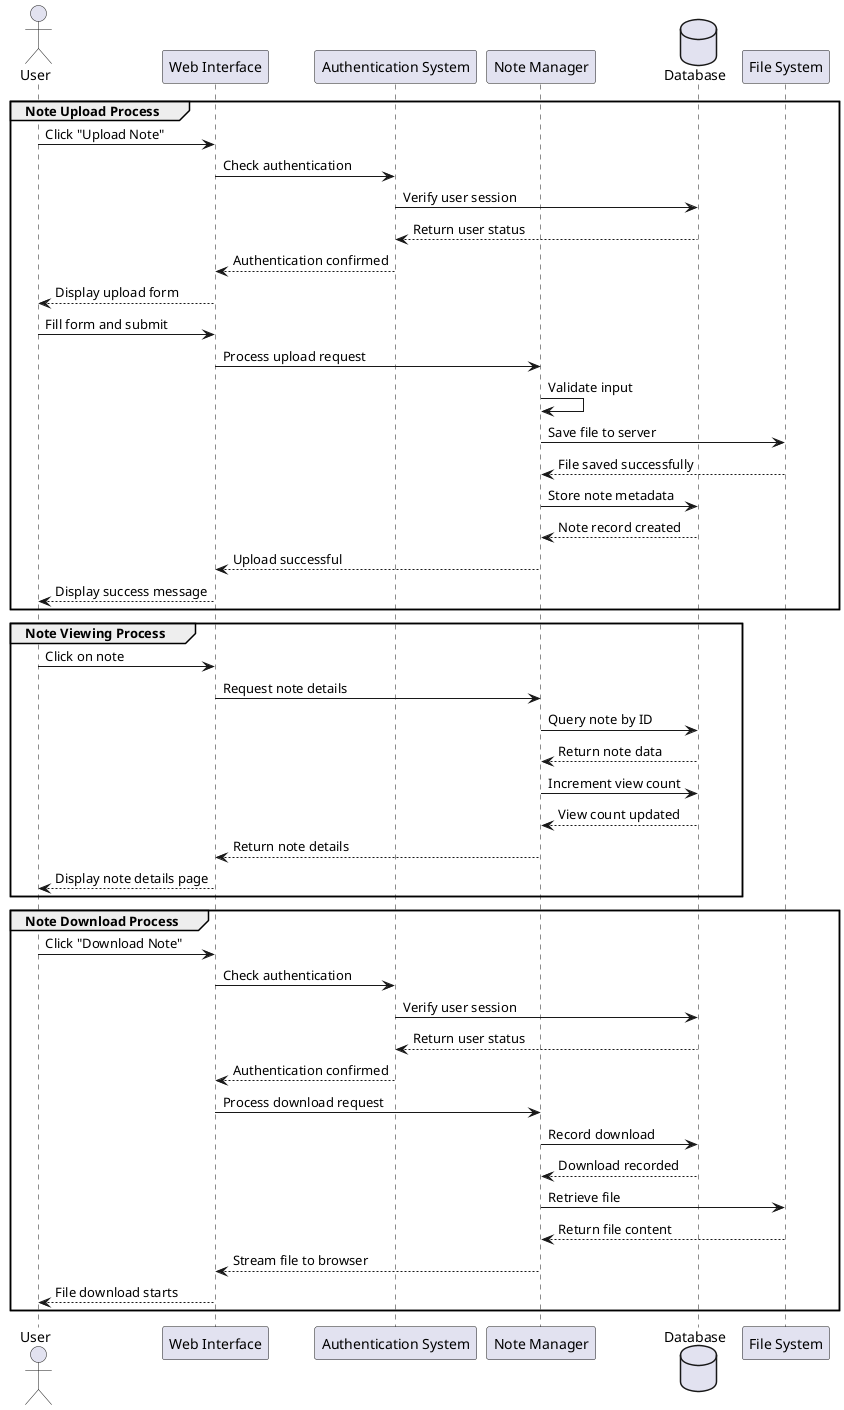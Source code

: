 @startuml Notes Sharing Platform - Sequence Diagram

' Define participants
actor "User" as User
participant "Web Interface" as UI
participant "Authentication System" as Auth
participant "Note Manager" as NoteManager
database "Database" as DB
participant "File System" as FS

' Note Upload Sequence
group Note Upload Process
    User -> UI: Click "Upload Note"
    UI -> Auth: Check authentication
    Auth -> DB: Verify user session
    DB --> Auth: Return user status
    Auth --> UI: Authentication confirmed
    UI --> User: Display upload form
    
    User -> UI: Fill form and submit
    UI -> NoteManager: Process upload request
    NoteManager -> NoteManager: Validate input
    NoteManager -> FS: Save file to server
    FS --> NoteManager: File saved successfully
    NoteManager -> DB: Store note metadata
    DB --> NoteManager: Note record created
    NoteManager --> UI: Upload successful
    UI --> User: Display success message
end

' Note Viewing Sequence
group Note Viewing Process
    User -> UI: Click on note
    UI -> NoteManager: Request note details
    NoteManager -> DB: Query note by ID
    DB --> NoteManager: Return note data
    NoteManager -> DB: Increment view count
    DB --> NoteManager: View count updated
    NoteManager --> UI: Return note details
    UI --> User: Display note details page
end

' Note Download Sequence
group Note Download Process
    User -> UI: Click "Download Note"
    UI -> Auth: Check authentication
    Auth -> DB: Verify user session
    DB --> Auth: Return user status
    Auth --> UI: Authentication confirmed
    
    UI -> NoteManager: Process download request
    NoteManager -> DB: Record download
    DB --> NoteManager: Download recorded
    NoteManager -> FS: Retrieve file
    FS --> NoteManager: Return file content
    NoteManager --> UI: Stream file to browser
    UI --> User: File download starts
end

@enduml